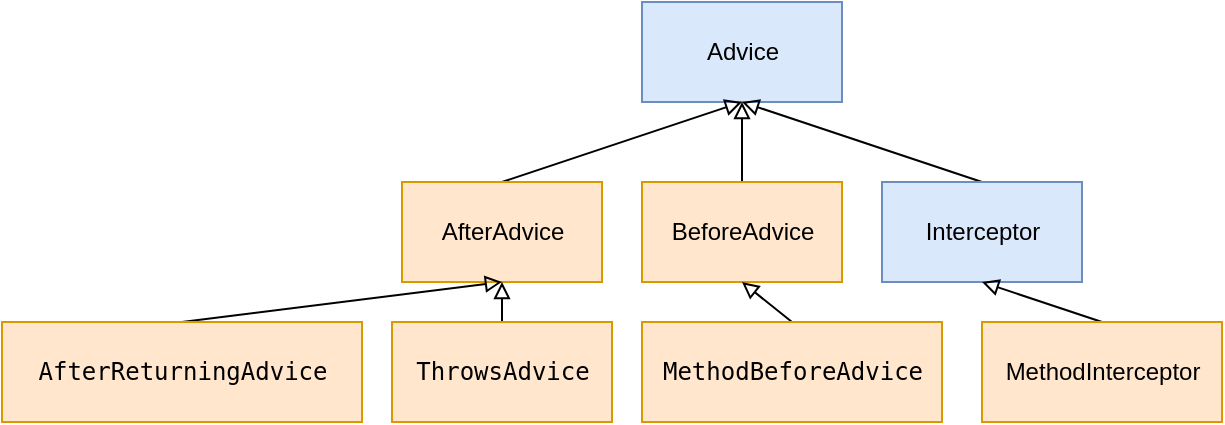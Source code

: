 <mxfile version="15.0.6" type="github">
  <diagram id="C5RBs43oDa-KdzZeNtuy" name="Page-1">
    <mxGraphModel dx="1773" dy="536" grid="1" gridSize="10" guides="1" tooltips="1" connect="1" arrows="1" fold="1" page="1" pageScale="1" pageWidth="827" pageHeight="1169" math="0" shadow="0">
      <root>
        <mxCell id="WIyWlLk6GJQsqaUBKTNV-0" />
        <mxCell id="WIyWlLk6GJQsqaUBKTNV-1" parent="WIyWlLk6GJQsqaUBKTNV-0" />
        <mxCell id="H8RkVfdksCPpqnVpfPAn-1" value="Advice" style="html=1;fillColor=#dae8fc;strokeColor=#6c8ebf;" vertex="1" parent="WIyWlLk6GJQsqaUBKTNV-1">
          <mxGeometry x="140" y="360" width="100" height="50" as="geometry" />
        </mxCell>
        <mxCell id="H8RkVfdksCPpqnVpfPAn-18" style="rounded=0;orthogonalLoop=1;jettySize=auto;html=1;exitX=0.5;exitY=0;exitDx=0;exitDy=0;entryX=0.5;entryY=1;entryDx=0;entryDy=0;endArrow=block;endFill=0;" edge="1" parent="WIyWlLk6GJQsqaUBKTNV-1" source="H8RkVfdksCPpqnVpfPAn-3" target="H8RkVfdksCPpqnVpfPAn-1">
          <mxGeometry relative="1" as="geometry" />
        </mxCell>
        <mxCell id="H8RkVfdksCPpqnVpfPAn-3" value="AfterAdvice" style="html=1;fillColor=#ffe6cc;strokeColor=#d79b00;" vertex="1" parent="WIyWlLk6GJQsqaUBKTNV-1">
          <mxGeometry x="20" y="450" width="100" height="50" as="geometry" />
        </mxCell>
        <mxCell id="H8RkVfdksCPpqnVpfPAn-19" style="edgeStyle=none;rounded=0;orthogonalLoop=1;jettySize=auto;html=1;exitX=0.5;exitY=0;exitDx=0;exitDy=0;endArrow=block;endFill=0;" edge="1" parent="WIyWlLk6GJQsqaUBKTNV-1" source="H8RkVfdksCPpqnVpfPAn-4" target="H8RkVfdksCPpqnVpfPAn-1">
          <mxGeometry relative="1" as="geometry" />
        </mxCell>
        <mxCell id="H8RkVfdksCPpqnVpfPAn-4" value="BeforeAdvice" style="html=1;fillColor=#ffe6cc;strokeColor=#d79b00;" vertex="1" parent="WIyWlLk6GJQsqaUBKTNV-1">
          <mxGeometry x="140" y="450" width="100" height="50" as="geometry" />
        </mxCell>
        <mxCell id="H8RkVfdksCPpqnVpfPAn-20" style="edgeStyle=none;rounded=0;orthogonalLoop=1;jettySize=auto;html=1;exitX=0.5;exitY=0;exitDx=0;exitDy=0;entryX=0.5;entryY=1;entryDx=0;entryDy=0;endArrow=block;endFill=0;" edge="1" parent="WIyWlLk6GJQsqaUBKTNV-1" source="H8RkVfdksCPpqnVpfPAn-5" target="H8RkVfdksCPpqnVpfPAn-1">
          <mxGeometry relative="1" as="geometry" />
        </mxCell>
        <mxCell id="H8RkVfdksCPpqnVpfPAn-5" value="Interceptor" style="html=1;fillColor=#dae8fc;strokeColor=#6c8ebf;" vertex="1" parent="WIyWlLk6GJQsqaUBKTNV-1">
          <mxGeometry x="260" y="450" width="100" height="50" as="geometry" />
        </mxCell>
        <mxCell id="H8RkVfdksCPpqnVpfPAn-21" style="edgeStyle=none;rounded=0;orthogonalLoop=1;jettySize=auto;html=1;exitX=0.5;exitY=0;exitDx=0;exitDy=0;entryX=0.5;entryY=1;entryDx=0;entryDy=0;endArrow=block;endFill=0;" edge="1" parent="WIyWlLk6GJQsqaUBKTNV-1" source="H8RkVfdksCPpqnVpfPAn-9" target="H8RkVfdksCPpqnVpfPAn-5">
          <mxGeometry relative="1" as="geometry" />
        </mxCell>
        <mxCell id="H8RkVfdksCPpqnVpfPAn-9" value="MethodInterceptor" style="html=1;fillColor=#ffe6cc;strokeColor=#d79b00;" vertex="1" parent="WIyWlLk6GJQsqaUBKTNV-1">
          <mxGeometry x="310" y="520" width="120" height="50" as="geometry" />
        </mxCell>
        <mxCell id="H8RkVfdksCPpqnVpfPAn-24" style="edgeStyle=none;rounded=0;orthogonalLoop=1;jettySize=auto;html=1;exitX=0.5;exitY=0;exitDx=0;exitDy=0;entryX=0.5;entryY=1;entryDx=0;entryDy=0;endArrow=block;endFill=0;" edge="1" parent="WIyWlLk6GJQsqaUBKTNV-1" source="H8RkVfdksCPpqnVpfPAn-10" target="H8RkVfdksCPpqnVpfPAn-3">
          <mxGeometry relative="1" as="geometry" />
        </mxCell>
        <mxCell id="H8RkVfdksCPpqnVpfPAn-10" value="&lt;pre&gt;AfterReturningAdvice&lt;/pre&gt;" style="html=1;fillColor=#ffe6cc;strokeColor=#d79b00;" vertex="1" parent="WIyWlLk6GJQsqaUBKTNV-1">
          <mxGeometry x="-180" y="520" width="180" height="50" as="geometry" />
        </mxCell>
        <mxCell id="H8RkVfdksCPpqnVpfPAn-23" style="edgeStyle=none;rounded=0;orthogonalLoop=1;jettySize=auto;html=1;exitX=0.5;exitY=0;exitDx=0;exitDy=0;entryX=0.5;entryY=1;entryDx=0;entryDy=0;endArrow=block;endFill=0;" edge="1" parent="WIyWlLk6GJQsqaUBKTNV-1" source="H8RkVfdksCPpqnVpfPAn-12" target="H8RkVfdksCPpqnVpfPAn-3">
          <mxGeometry relative="1" as="geometry" />
        </mxCell>
        <mxCell id="H8RkVfdksCPpqnVpfPAn-12" value="&lt;pre&gt;&lt;pre&gt;ThrowsAdvice&lt;/pre&gt;&lt;/pre&gt;" style="html=1;fillColor=#ffe6cc;strokeColor=#d79b00;" vertex="1" parent="WIyWlLk6GJQsqaUBKTNV-1">
          <mxGeometry x="15" y="520" width="110" height="50" as="geometry" />
        </mxCell>
        <mxCell id="H8RkVfdksCPpqnVpfPAn-22" style="edgeStyle=none;rounded=0;orthogonalLoop=1;jettySize=auto;html=1;exitX=0.5;exitY=0;exitDx=0;exitDy=0;entryX=0.5;entryY=1;entryDx=0;entryDy=0;endArrow=block;endFill=0;" edge="1" parent="WIyWlLk6GJQsqaUBKTNV-1" source="H8RkVfdksCPpqnVpfPAn-13" target="H8RkVfdksCPpqnVpfPAn-4">
          <mxGeometry relative="1" as="geometry" />
        </mxCell>
        <mxCell id="H8RkVfdksCPpqnVpfPAn-13" value="&lt;pre&gt;&lt;pre&gt;&lt;pre&gt;MethodBeforeAdvice&lt;/pre&gt;&lt;/pre&gt;&lt;/pre&gt;" style="html=1;fillColor=#ffe6cc;strokeColor=#d79b00;" vertex="1" parent="WIyWlLk6GJQsqaUBKTNV-1">
          <mxGeometry x="140" y="520" width="150" height="50" as="geometry" />
        </mxCell>
      </root>
    </mxGraphModel>
  </diagram>
</mxfile>
